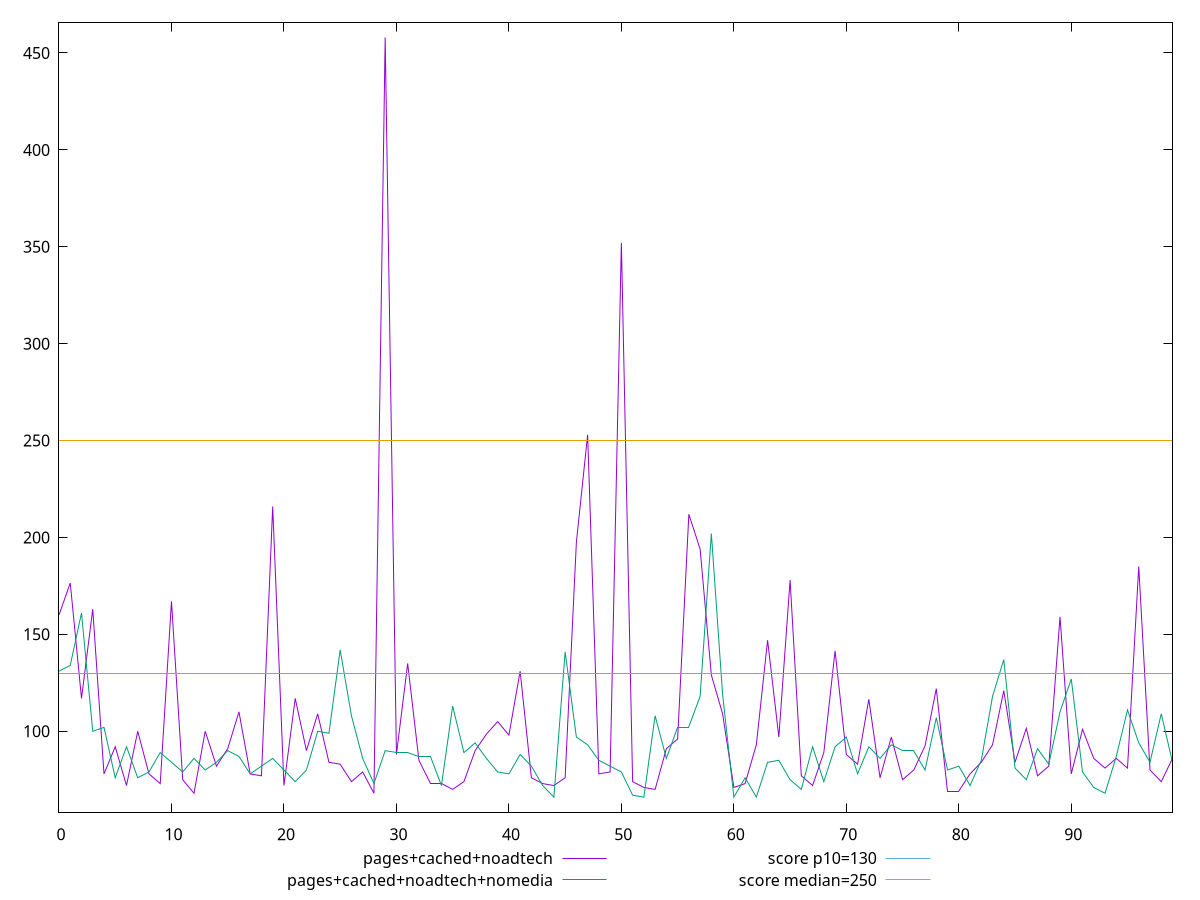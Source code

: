 reset

$pagesCachedNoadtech <<EOF
0 160
1 176.5
2 117
3 163
4 78
5 92
6 72
7 100
8 78
9 73
10 167
11 75
12 68
13 100
14 82
15 91
16 110
17 78
18 77
19 216.00000000000023
20 72
21 117
22 90
23 109
24 84
25 83
26 74
27 79
28 68
29 458.00000000000045
30 88
31 135
32 85
33 73
34 73
35 70
36 74
37 90
38 98.5
39 105
40 98
41 131
42 76
43 73
44 72
45 76
46 197.50000000000023
47 253
48 78
49 79
50 352
51 74
52 71
53 70
54 91
55 96
56 212
57 194
58 129
59 109
60 71
61 73
62 93
63 147
64 97
65 177.99999999999955
66 77
67 72
68 89
69 141.5
70 88
71 83
72 116.5
73 76
74 97
75 75
76 80
77 92.5
78 122
79 69
80 69
81 78
82 84
83 93
84 121
85 84
86 101.5
87 77
88 82
89 159
90 78
91 101
92 86
93 81
94 86
95 81
96 185
97 80
98 74
99 86
EOF

$pagesCachedNoadtechNomedia <<EOF
0 131
1 133.99999999999955
2 161
3 100
4 102
5 76
6 92
7 76
8 79
9 89
10 84
11 79
12 86
13 80
14 84
15 90
16 87
17 78
18 82
19 86
20 80
21 74
22 80
23 100
24 99
25 142
26 108
27 86
28 73
29 90
30 89
31 89
32 87
33 87
34 72
35 113
36 89
37 94
38 86
39 79
40 78
41 88
42 82
43 72
44 66
45 141
46 97
47 93
48 85
49 82
50 79
51 67
52 66
53 108
54 86
55 102
56 102
57 118
58 202
59 119
60 66
61 76
62 66
63 84
64 85
65 75
66 70
67 92
68 74
69 92
70 97
71 78
72 92
73 86
74 93
75 90
76 90
77 80
78 107
79 80
80 82
81 72
82 85
83 118
84 137
85 81
86 75
87 91
88 83
89 110
90 127
91 79
92 71
93 68
94 87
95 111
96 94
97 84
98 109
99 84
EOF

set key outside below
set xrange [0:99]
set yrange [58.15999999999999:465.8400000000005]
set trange [58.15999999999999:465.8400000000005]
set terminal svg size 640, 520 enhanced background rgb 'white'
set output "report_00017_2021-02-10T15-08-03.406Z/max-potential-fid/comparison/line/2_vs_3.svg"

plot $pagesCachedNoadtech title "pages+cached+noadtech" with line, \
     $pagesCachedNoadtechNomedia title "pages+cached+noadtech+nomedia" with line, \
     130 title "score p10=130", \
     250 title "score median=250"

reset
